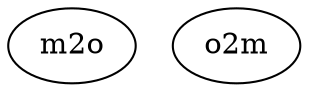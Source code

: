 /* Created by mdot for Matlab */
digraph m2html {

  m2o [URL="m2o.html"];
  o2m [URL="o2m.html"];
}